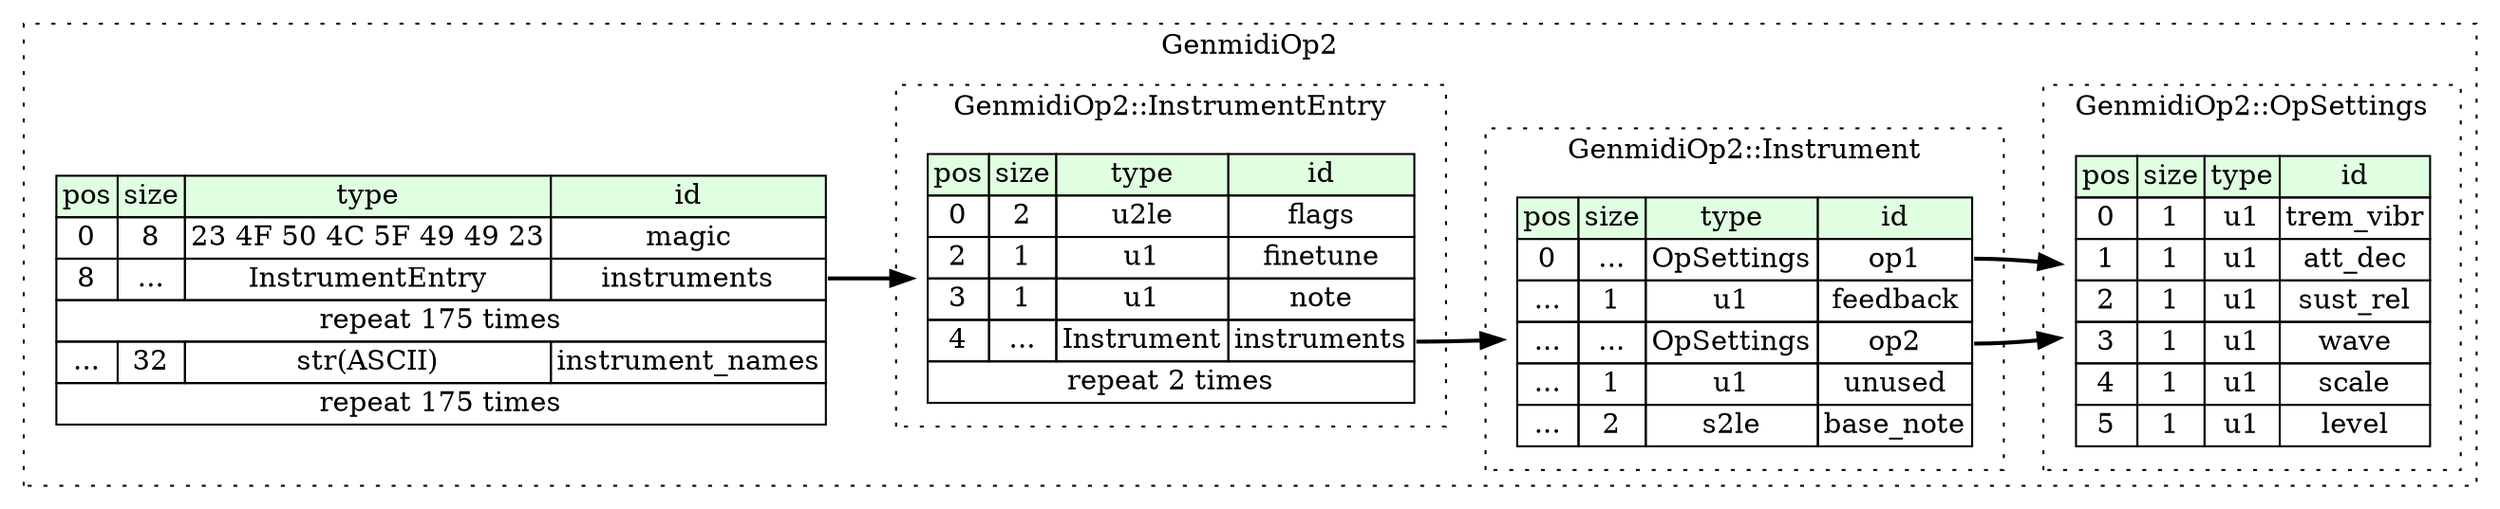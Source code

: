 digraph {
	rankdir=LR;
	node [shape=plaintext];
	subgraph cluster__genmidi_op2 {
		label="GenmidiOp2";
		graph[style=dotted];

		genmidi_op2__seq [label=<<TABLE BORDER="0" CELLBORDER="1" CELLSPACING="0">
			<TR><TD BGCOLOR="#E0FFE0">pos</TD><TD BGCOLOR="#E0FFE0">size</TD><TD BGCOLOR="#E0FFE0">type</TD><TD BGCOLOR="#E0FFE0">id</TD></TR>
			<TR><TD PORT="magic_pos">0</TD><TD PORT="magic_size">8</TD><TD>23 4F 50 4C 5F 49 49 23</TD><TD PORT="magic_type">magic</TD></TR>
			<TR><TD PORT="instruments_pos">8</TD><TD PORT="instruments_size">...</TD><TD>InstrumentEntry</TD><TD PORT="instruments_type">instruments</TD></TR>
			<TR><TD COLSPAN="4" PORT="instruments__repeat">repeat 175 times</TD></TR>
			<TR><TD PORT="instrument_names_pos">...</TD><TD PORT="instrument_names_size">32</TD><TD>str(ASCII)</TD><TD PORT="instrument_names_type">instrument_names</TD></TR>
			<TR><TD COLSPAN="4" PORT="instrument_names__repeat">repeat 175 times</TD></TR>
		</TABLE>>];
		subgraph cluster__instrument_entry {
			label="GenmidiOp2::InstrumentEntry";
			graph[style=dotted];

			instrument_entry__seq [label=<<TABLE BORDER="0" CELLBORDER="1" CELLSPACING="0">
				<TR><TD BGCOLOR="#E0FFE0">pos</TD><TD BGCOLOR="#E0FFE0">size</TD><TD BGCOLOR="#E0FFE0">type</TD><TD BGCOLOR="#E0FFE0">id</TD></TR>
				<TR><TD PORT="flags_pos">0</TD><TD PORT="flags_size">2</TD><TD>u2le</TD><TD PORT="flags_type">flags</TD></TR>
				<TR><TD PORT="finetune_pos">2</TD><TD PORT="finetune_size">1</TD><TD>u1</TD><TD PORT="finetune_type">finetune</TD></TR>
				<TR><TD PORT="note_pos">3</TD><TD PORT="note_size">1</TD><TD>u1</TD><TD PORT="note_type">note</TD></TR>
				<TR><TD PORT="instruments_pos">4</TD><TD PORT="instruments_size">...</TD><TD>Instrument</TD><TD PORT="instruments_type">instruments</TD></TR>
				<TR><TD COLSPAN="4" PORT="instruments__repeat">repeat 2 times</TD></TR>
			</TABLE>>];
		}
		subgraph cluster__instrument {
			label="GenmidiOp2::Instrument";
			graph[style=dotted];

			instrument__seq [label=<<TABLE BORDER="0" CELLBORDER="1" CELLSPACING="0">
				<TR><TD BGCOLOR="#E0FFE0">pos</TD><TD BGCOLOR="#E0FFE0">size</TD><TD BGCOLOR="#E0FFE0">type</TD><TD BGCOLOR="#E0FFE0">id</TD></TR>
				<TR><TD PORT="op1_pos">0</TD><TD PORT="op1_size">...</TD><TD>OpSettings</TD><TD PORT="op1_type">op1</TD></TR>
				<TR><TD PORT="feedback_pos">...</TD><TD PORT="feedback_size">1</TD><TD>u1</TD><TD PORT="feedback_type">feedback</TD></TR>
				<TR><TD PORT="op2_pos">...</TD><TD PORT="op2_size">...</TD><TD>OpSettings</TD><TD PORT="op2_type">op2</TD></TR>
				<TR><TD PORT="unused_pos">...</TD><TD PORT="unused_size">1</TD><TD>u1</TD><TD PORT="unused_type">unused</TD></TR>
				<TR><TD PORT="base_note_pos">...</TD><TD PORT="base_note_size">2</TD><TD>s2le</TD><TD PORT="base_note_type">base_note</TD></TR>
			</TABLE>>];
		}
		subgraph cluster__op_settings {
			label="GenmidiOp2::OpSettings";
			graph[style=dotted];

			op_settings__seq [label=<<TABLE BORDER="0" CELLBORDER="1" CELLSPACING="0">
				<TR><TD BGCOLOR="#E0FFE0">pos</TD><TD BGCOLOR="#E0FFE0">size</TD><TD BGCOLOR="#E0FFE0">type</TD><TD BGCOLOR="#E0FFE0">id</TD></TR>
				<TR><TD PORT="trem_vibr_pos">0</TD><TD PORT="trem_vibr_size">1</TD><TD>u1</TD><TD PORT="trem_vibr_type">trem_vibr</TD></TR>
				<TR><TD PORT="att_dec_pos">1</TD><TD PORT="att_dec_size">1</TD><TD>u1</TD><TD PORT="att_dec_type">att_dec</TD></TR>
				<TR><TD PORT="sust_rel_pos">2</TD><TD PORT="sust_rel_size">1</TD><TD>u1</TD><TD PORT="sust_rel_type">sust_rel</TD></TR>
				<TR><TD PORT="wave_pos">3</TD><TD PORT="wave_size">1</TD><TD>u1</TD><TD PORT="wave_type">wave</TD></TR>
				<TR><TD PORT="scale_pos">4</TD><TD PORT="scale_size">1</TD><TD>u1</TD><TD PORT="scale_type">scale</TD></TR>
				<TR><TD PORT="level_pos">5</TD><TD PORT="level_size">1</TD><TD>u1</TD><TD PORT="level_type">level</TD></TR>
			</TABLE>>];
		}
	}
	genmidi_op2__seq:instruments_type -> instrument_entry__seq [style=bold];
	instrument_entry__seq:instruments_type -> instrument__seq [style=bold];
	instrument__seq:op1_type -> op_settings__seq [style=bold];
	instrument__seq:op2_type -> op_settings__seq [style=bold];
}
